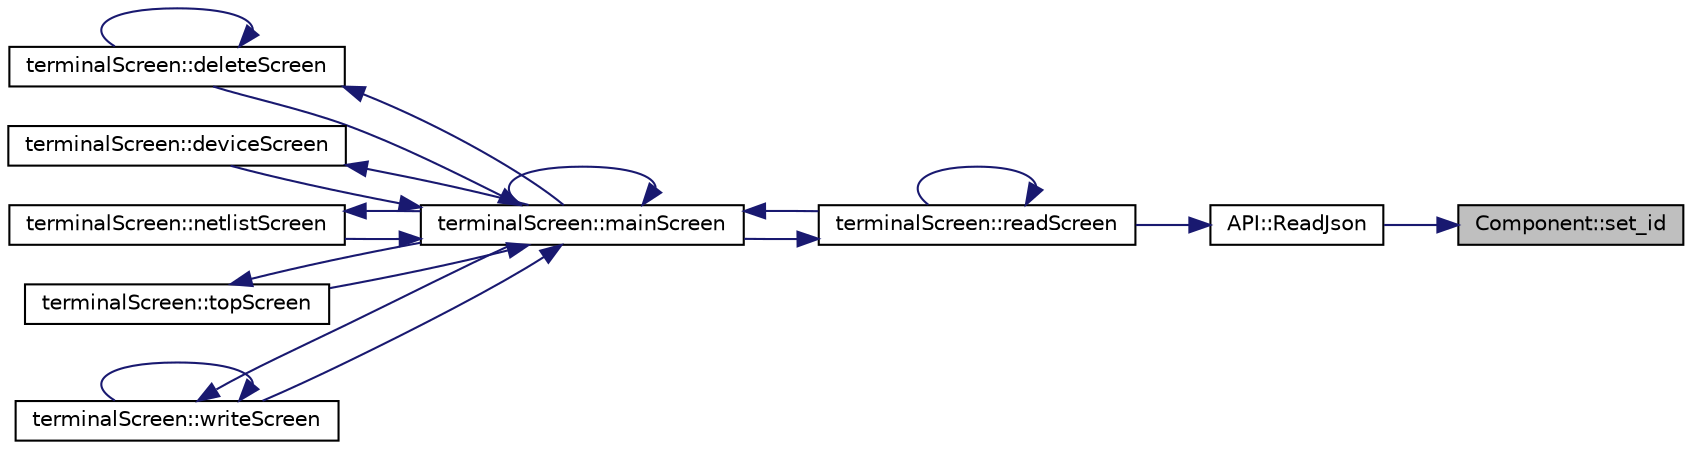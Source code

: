 digraph "Component::set_id"
{
 // LATEX_PDF_SIZE
  edge [fontname="Helvetica",fontsize="10",labelfontname="Helvetica",labelfontsize="10"];
  node [fontname="Helvetica",fontsize="10",shape=record];
  rankdir="RL";
  Node1 [label="Component::set_id",height=0.2,width=0.4,color="black", fillcolor="grey75", style="filled", fontcolor="black",tooltip="setter function to set the id of the component"];
  Node1 -> Node2 [dir="back",color="midnightblue",fontsize="10",style="solid",fontname="Helvetica"];
  Node2 [label="API::ReadJson",height=0.2,width=0.4,color="black", fillcolor="white", style="filled",URL="$class_a_p_i.html#ad40d53b26cac5b4f8d5e783c2955e383",tooltip="a function to read topology from json file and save it in memory"];
  Node2 -> Node3 [dir="back",color="midnightblue",fontsize="10",style="solid",fontname="Helvetica"];
  Node3 [label="terminalScreen::readScreen",height=0.2,width=0.4,color="black", fillcolor="white", style="filled",URL="$classterminal_screen.html#ad63ad1e4f6915aa7000777be6a6f9b77",tooltip="this function is to show ReadScreen, to get the input from user and read the json file"];
  Node3 -> Node4 [dir="back",color="midnightblue",fontsize="10",style="solid",fontname="Helvetica"];
  Node4 [label="terminalScreen::mainScreen",height=0.2,width=0.4,color="black", fillcolor="white", style="filled",URL="$classterminal_screen.html#acfccf14459fb555ef35941e7b059db2c",tooltip="this is the main screen, that uses all other screens"];
  Node4 -> Node5 [dir="back",color="midnightblue",fontsize="10",style="solid",fontname="Helvetica"];
  Node5 [label="terminalScreen::deleteScreen",height=0.2,width=0.4,color="black", fillcolor="white", style="filled",URL="$classterminal_screen.html#afd94aaef4705a0f586ea9584760fff44",tooltip="this function is to show Deleting Screen, just by getting topology id from user and delete it"];
  Node5 -> Node5 [dir="back",color="midnightblue",fontsize="10",style="solid",fontname="Helvetica"];
  Node5 -> Node4 [dir="back",color="midnightblue",fontsize="10",style="solid",fontname="Helvetica"];
  Node4 -> Node6 [dir="back",color="midnightblue",fontsize="10",style="solid",fontname="Helvetica"];
  Node6 [label="terminalScreen::deviceScreen",height=0.2,width=0.4,color="black", fillcolor="white", style="filled",URL="$classterminal_screen.html#a67f4cf7d8f9a7d0e98a6e367dd17c425",tooltip="this function is to show Device Screen, just by getting topology id from user and get all devices in ..."];
  Node6 -> Node4 [dir="back",color="midnightblue",fontsize="10",style="solid",fontname="Helvetica"];
  Node4 -> Node4 [dir="back",color="midnightblue",fontsize="10",style="solid",fontname="Helvetica"];
  Node4 -> Node7 [dir="back",color="midnightblue",fontsize="10",style="solid",fontname="Helvetica"];
  Node7 [label="terminalScreen::netlistScreen",height=0.2,width=0.4,color="black", fillcolor="white", style="filled",URL="$classterminal_screen.html#a556466bda2c82d217b32d0f44601dcb0",tooltip="this function is to show netlist Screen, just by getting topology id and netlist id from user and get..."];
  Node7 -> Node4 [dir="back",color="midnightblue",fontsize="10",style="solid",fontname="Helvetica"];
  Node4 -> Node3 [dir="back",color="midnightblue",fontsize="10",style="solid",fontname="Helvetica"];
  Node4 -> Node8 [dir="back",color="midnightblue",fontsize="10",style="solid",fontname="Helvetica"];
  Node8 [label="terminalScreen::topScreen",height=0.2,width=0.4,color="black", fillcolor="white", style="filled",URL="$classterminal_screen.html#a3aae6a9bebeba8f25b0d1276d08d5cbd",tooltip="this function to show all Topology screen, the goal of this function is to get all topologies in memo..."];
  Node8 -> Node4 [dir="back",color="midnightblue",fontsize="10",style="solid",fontname="Helvetica"];
  Node4 -> Node9 [dir="back",color="midnightblue",fontsize="10",style="solid",fontname="Helvetica"];
  Node9 [label="terminalScreen::writeScreen",height=0.2,width=0.4,color="black", fillcolor="white", style="filled",URL="$classterminal_screen.html#a1ef67d0fff2e5a7df47d6ffd5c9322bf",tooltip="this function is to show the Write Screen, getting the input from user and save the topology into jso..."];
  Node9 -> Node4 [dir="back",color="midnightblue",fontsize="10",style="solid",fontname="Helvetica"];
  Node9 -> Node9 [dir="back",color="midnightblue",fontsize="10",style="solid",fontname="Helvetica"];
  Node3 -> Node3 [dir="back",color="midnightblue",fontsize="10",style="solid",fontname="Helvetica"];
}
